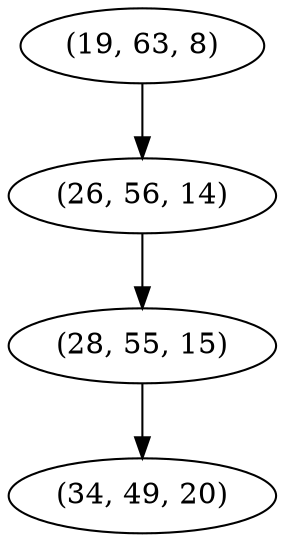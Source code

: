 digraph tree {
    "(19, 63, 8)";
    "(26, 56, 14)";
    "(28, 55, 15)";
    "(34, 49, 20)";
    "(19, 63, 8)" -> "(26, 56, 14)";
    "(26, 56, 14)" -> "(28, 55, 15)";
    "(28, 55, 15)" -> "(34, 49, 20)";
}
